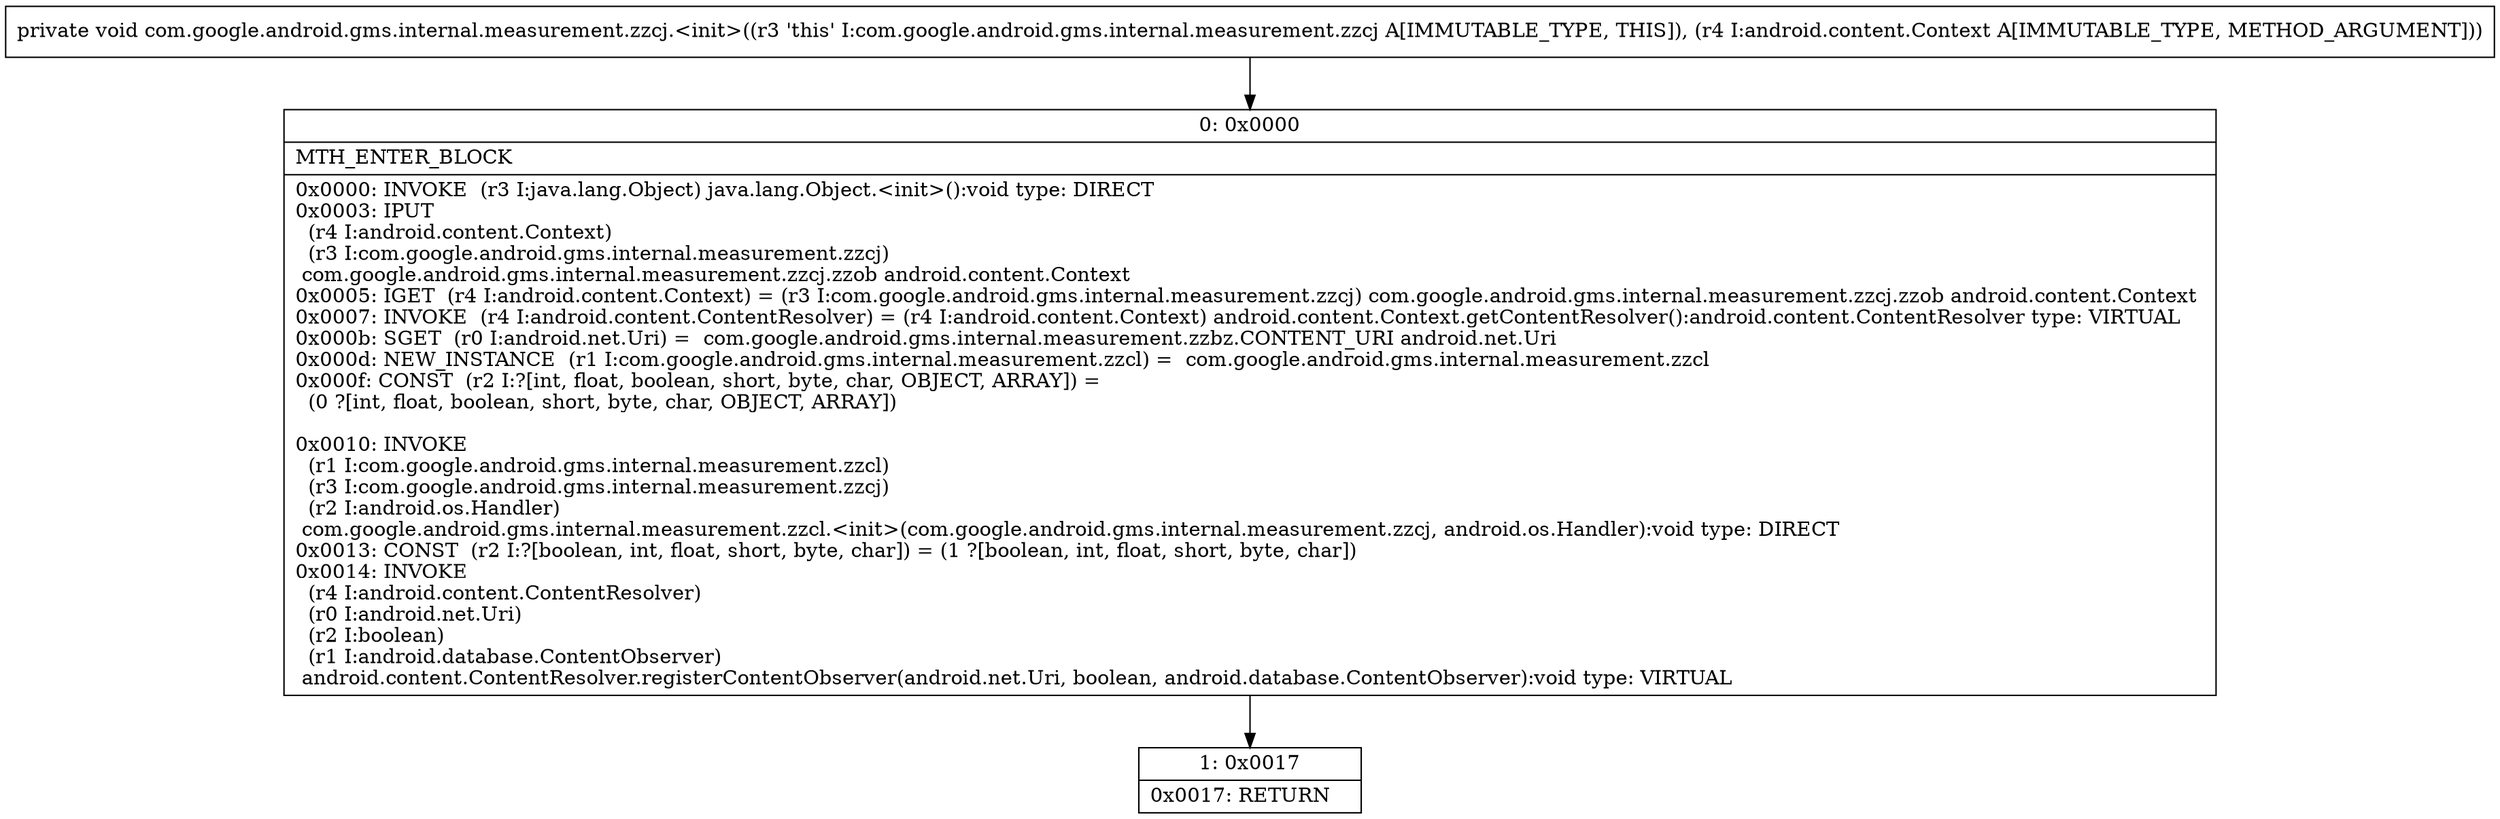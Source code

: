 digraph "CFG forcom.google.android.gms.internal.measurement.zzcj.\<init\>(Landroid\/content\/Context;)V" {
Node_0 [shape=record,label="{0\:\ 0x0000|MTH_ENTER_BLOCK\l|0x0000: INVOKE  (r3 I:java.lang.Object) java.lang.Object.\<init\>():void type: DIRECT \l0x0003: IPUT  \l  (r4 I:android.content.Context)\l  (r3 I:com.google.android.gms.internal.measurement.zzcj)\l com.google.android.gms.internal.measurement.zzcj.zzob android.content.Context \l0x0005: IGET  (r4 I:android.content.Context) = (r3 I:com.google.android.gms.internal.measurement.zzcj) com.google.android.gms.internal.measurement.zzcj.zzob android.content.Context \l0x0007: INVOKE  (r4 I:android.content.ContentResolver) = (r4 I:android.content.Context) android.content.Context.getContentResolver():android.content.ContentResolver type: VIRTUAL \l0x000b: SGET  (r0 I:android.net.Uri) =  com.google.android.gms.internal.measurement.zzbz.CONTENT_URI android.net.Uri \l0x000d: NEW_INSTANCE  (r1 I:com.google.android.gms.internal.measurement.zzcl) =  com.google.android.gms.internal.measurement.zzcl \l0x000f: CONST  (r2 I:?[int, float, boolean, short, byte, char, OBJECT, ARRAY]) = \l  (0 ?[int, float, boolean, short, byte, char, OBJECT, ARRAY])\l \l0x0010: INVOKE  \l  (r1 I:com.google.android.gms.internal.measurement.zzcl)\l  (r3 I:com.google.android.gms.internal.measurement.zzcj)\l  (r2 I:android.os.Handler)\l com.google.android.gms.internal.measurement.zzcl.\<init\>(com.google.android.gms.internal.measurement.zzcj, android.os.Handler):void type: DIRECT \l0x0013: CONST  (r2 I:?[boolean, int, float, short, byte, char]) = (1 ?[boolean, int, float, short, byte, char]) \l0x0014: INVOKE  \l  (r4 I:android.content.ContentResolver)\l  (r0 I:android.net.Uri)\l  (r2 I:boolean)\l  (r1 I:android.database.ContentObserver)\l android.content.ContentResolver.registerContentObserver(android.net.Uri, boolean, android.database.ContentObserver):void type: VIRTUAL \l}"];
Node_1 [shape=record,label="{1\:\ 0x0017|0x0017: RETURN   \l}"];
MethodNode[shape=record,label="{private void com.google.android.gms.internal.measurement.zzcj.\<init\>((r3 'this' I:com.google.android.gms.internal.measurement.zzcj A[IMMUTABLE_TYPE, THIS]), (r4 I:android.content.Context A[IMMUTABLE_TYPE, METHOD_ARGUMENT])) }"];
MethodNode -> Node_0;
Node_0 -> Node_1;
}

